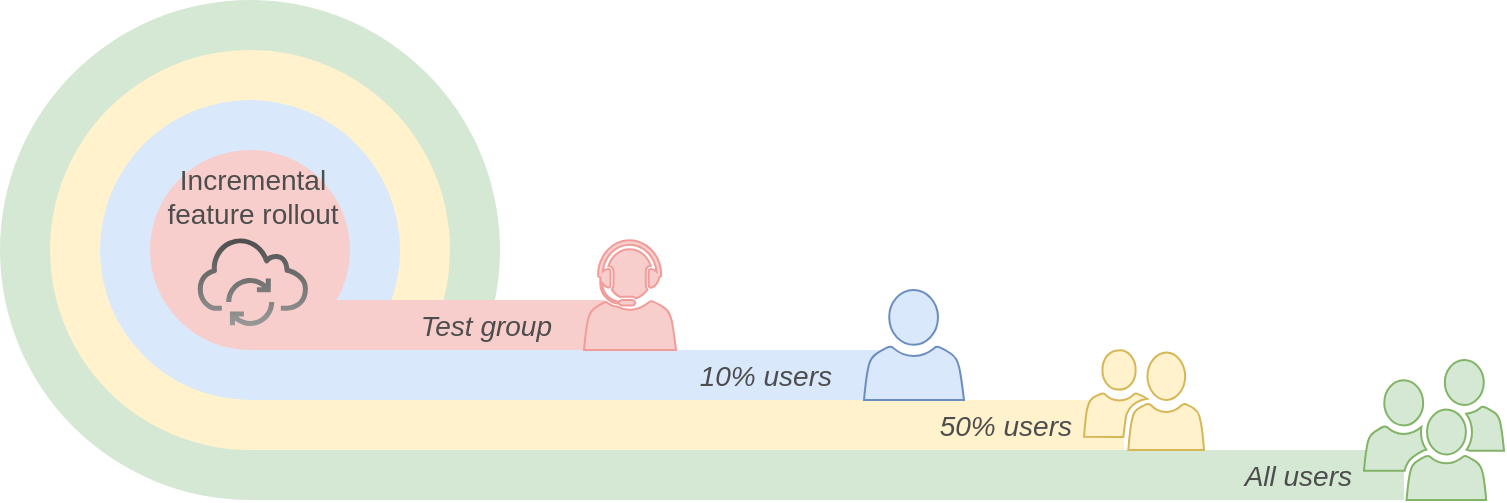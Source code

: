 <mxfile version="20.8.10" type="device"><diagram id="C22Zyo9x9_IkmYV2H3KQ" name="feature-flags-incremental-roll-out"><mxGraphModel dx="684" dy="413" grid="1" gridSize="10" guides="1" tooltips="1" connect="1" arrows="1" fold="1" page="0" pageScale="1" pageWidth="827" pageHeight="1169" math="0" shadow="0"><root><mxCell id="0"/><mxCell id="1" parent="0"/><mxCell id="flxUT0xNVM0pax2TbfPo-14" value="" style="ellipse;html=1;strokeWidth=4;fillColor=#d5e8d4;strokeColor=none;shadow=0;fontSize=10;align=center;fontStyle=0;whiteSpace=wrap;spacing=10;" parent="1" vertex="1"><mxGeometry x="538" y="495" width="250" height="250" as="geometry"/></mxCell><mxCell id="flxUT0xNVM0pax2TbfPo-15" value="" style="ellipse;html=1;strokeWidth=4;fillColor=#fff2cc;strokeColor=none;shadow=0;fontSize=10;align=center;fontStyle=0;whiteSpace=wrap;spacing=10;" parent="1" vertex="1"><mxGeometry x="563" y="520" width="200" height="200" as="geometry"/></mxCell><mxCell id="flxUT0xNVM0pax2TbfPo-16" value="" style="ellipse;html=1;strokeWidth=4;fillColor=#dae8fc;strokeColor=none;shadow=0;fontSize=10;align=center;fontStyle=0;whiteSpace=wrap;spacing=10;" parent="1" vertex="1"><mxGeometry x="588" y="545" width="150" height="150" as="geometry"/></mxCell><mxCell id="flxUT0xNVM0pax2TbfPo-17" value="" style="ellipse;html=1;strokeWidth=4;fillColor=#F8CECC;strokeColor=none;shadow=0;fontSize=14;align=center;fontStyle=0;whiteSpace=wrap;spacing=10;" parent="1" vertex="1"><mxGeometry x="613" y="570" width="100" height="100" as="geometry"/></mxCell><mxCell id="flxUT0xNVM0pax2TbfPo-18" value="Test group" style="html=1;shape=mxgraph.infographic.ribbonSimple;notch1=0;notch2=0;fillColor=#F8CECC;strokeColor=none;align=right;verticalAlign=middle;fontSize=14;fontStyle=2;shadow=0;spacingRight=25;fontFamily=Helvetica;fontColor=#4D4D4D;" parent="1" vertex="1"><mxGeometry x="663" y="645" width="177" height="25" as="geometry"/></mxCell><mxCell id="flxUT0xNVM0pax2TbfPo-19" value="10% users" style="html=1;shape=mxgraph.infographic.ribbonSimple;notch1=0;notch2=0;fillColor=#dae8fc;strokeColor=none;align=right;verticalAlign=middle;fontSize=14;fontStyle=2;shadow=0;spacingRight=25;fontColor=#4D4D4D;fontFamily=Helvetica;" parent="1" vertex="1"><mxGeometry x="663" y="670" width="317" height="25" as="geometry"/></mxCell><mxCell id="flxUT0xNVM0pax2TbfPo-20" value="50% users" style="html=1;shape=mxgraph.infographic.ribbonSimple;notch1=0;notch2=0;fillColor=#fff2cc;strokeColor=none;align=right;verticalAlign=middle;fontSize=14;fontStyle=2;shadow=0;spacingRight=25;fontFamily=Helvetica;fontColor=#4D4D4D;" parent="1" vertex="1"><mxGeometry x="663" y="695" width="437" height="25" as="geometry"/></mxCell><mxCell id="flxUT0xNVM0pax2TbfPo-21" value="All users" style="html=1;shape=mxgraph.infographic.ribbonSimple;notch1=0;notch2=0;fillColor=#d5e8d4;strokeColor=none;align=right;verticalAlign=middle;fontSize=14;fontStyle=2;shadow=0;spacingRight=25;fontColor=#4D4D4D;fontFamily=Helvetica;" parent="1" vertex="1"><mxGeometry x="663" y="720" width="577" height="25" as="geometry"/></mxCell><mxCell id="flxUT0xNVM0pax2TbfPo-4" value="" style="sketch=0;pointerEvents=1;shadow=0;dashed=0;html=1;strokeColor=#6c8ebf;fillColor=#dae8fc;labelPosition=center;verticalLabelPosition=bottom;verticalAlign=top;outlineConnect=0;align=center;shape=mxgraph.office.users.user;fontSize=16;" parent="1" vertex="1"><mxGeometry x="970" y="640" width="50" height="55" as="geometry"/></mxCell><mxCell id="flxUT0xNVM0pax2TbfPo-5" value="" style="sketch=0;pointerEvents=1;shadow=0;dashed=0;html=1;strokeColor=#d6b656;labelPosition=center;verticalLabelPosition=bottom;verticalAlign=top;align=center;fillColor=#fff2cc;shape=mxgraph.mscae.intune.user_group;fontSize=16;" parent="1" vertex="1"><mxGeometry x="1080" y="670" width="60" height="50" as="geometry"/></mxCell><mxCell id="flxUT0xNVM0pax2TbfPo-6" value="" style="sketch=0;pointerEvents=1;shadow=0;dashed=0;html=1;strokeColor=#82b366;fillColor=#d5e8d4;labelPosition=center;verticalLabelPosition=bottom;verticalAlign=top;outlineConnect=0;align=center;shape=mxgraph.office.users.users;fontSize=16;" parent="1" vertex="1"><mxGeometry x="1220" y="675" width="70" height="70" as="geometry"/></mxCell><mxCell id="flxUT0xNVM0pax2TbfPo-7" value="" style="sketch=0;pointerEvents=1;shadow=0;dashed=0;html=1;strokeColor=#F19C99;fillColor=#F8CECC;labelPosition=center;verticalLabelPosition=bottom;verticalAlign=top;outlineConnect=0;align=center;shape=mxgraph.office.users.call_center_agent;fontSize=16;" parent="1" vertex="1"><mxGeometry x="830" y="615" width="46" height="55" as="geometry"/></mxCell><mxCell id="flxUT0xNVM0pax2TbfPo-25" value="Incremental&lt;br&gt;feature rollout" style="sketch=0;outlineConnect=0;fillColor=#4D4D4D;strokeColor=#6F0000;dashed=0;verticalLabelPosition=top;verticalAlign=bottom;align=center;html=1;fontSize=14;fontStyle=0;aspect=fixed;pointerEvents=1;shape=mxgraph.aws4.iot_over_the_air_update;fontColor=#4D4D4D;gradientColor=#999999;labelPosition=center;" parent="1" vertex="1"><mxGeometry x="636.56" y="613" width="55.71" height="45" as="geometry"/></mxCell></root></mxGraphModel></diagram></mxfile>